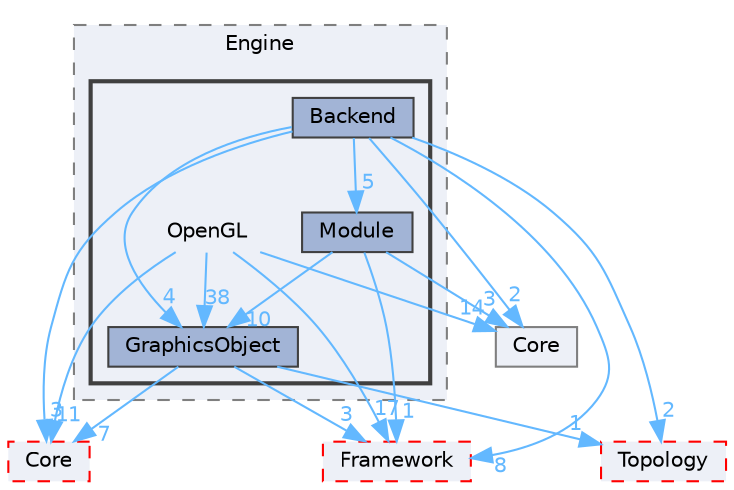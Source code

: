 digraph "D:/Peridyno/peridyno/src/Rendering/Engine/OpenGL"
{
 // LATEX_PDF_SIZE
  bgcolor="transparent";
  edge [fontname=Helvetica,fontsize=10,labelfontname=Helvetica,labelfontsize=10];
  node [fontname=Helvetica,fontsize=10,shape=box,height=0.2,width=0.4];
  compound=true
  subgraph clusterdir_3cd537332962ec87bbe379cea88b2350 {
    graph [ bgcolor="#edf0f7", pencolor="grey50", label="Engine", fontname=Helvetica,fontsize=10 style="filled,dashed", URL="dir_3cd537332962ec87bbe379cea88b2350.html",tooltip=""]
  subgraph clusterdir_4e8b94817c7ce76860b6d76142d4ce65 {
    graph [ bgcolor="#edf0f7", pencolor="grey25", label="", fontname=Helvetica,fontsize=10 style="filled,bold", URL="dir_4e8b94817c7ce76860b6d76142d4ce65.html",tooltip=""]
    dir_4e8b94817c7ce76860b6d76142d4ce65 [shape=plaintext, label="OpenGL"];
  dir_9b349ac776c3b571b21ae66c1e227ca2 [label="Backend", fillcolor="#a2b4d6", color="grey25", style="filled", URL="dir_9b349ac776c3b571b21ae66c1e227ca2.html",tooltip=""];
  dir_3846fc4ac3382a9568de01a32d2c864c [label="GraphicsObject", fillcolor="#a2b4d6", color="grey25", style="filled", URL="dir_3846fc4ac3382a9568de01a32d2c864c.html",tooltip=""];
  dir_f6326d44fcda266a5c0bd85411b77032 [label="Module", fillcolor="#a2b4d6", color="grey25", style="filled", URL="dir_f6326d44fcda266a5c0bd85411b77032.html",tooltip=""];
  }
  }
  dir_18ab09de471ddf4a6c726bf6f36eb1c9 [label="Core", fillcolor="#edf0f7", color="red", style="filled,dashed", URL="dir_18ab09de471ddf4a6c726bf6f36eb1c9.html",tooltip=""];
  dir_4ad8273fa338df4f81dae295f2b3a96c [label="Core", fillcolor="#edf0f7", color="grey50", style="filled", URL="dir_4ad8273fa338df4f81dae295f2b3a96c.html",tooltip=""];
  dir_72c161997c5186b0a4bbf39a44809cf4 [label="Framework", fillcolor="#edf0f7", color="red", style="filled,dashed", URL="dir_72c161997c5186b0a4bbf39a44809cf4.html",tooltip=""];
  dir_7ded34adb3e08c5a039f89f629ad7b33 [label="Topology", fillcolor="#edf0f7", color="red", style="filled,dashed", URL="dir_7ded34adb3e08c5a039f89f629ad7b33.html",tooltip=""];
  dir_4e8b94817c7ce76860b6d76142d4ce65->dir_18ab09de471ddf4a6c726bf6f36eb1c9 [headlabel="11", labeldistance=1.5 headhref="dir_000061_000014.html" href="dir_000061_000014.html" color="steelblue1" fontcolor="steelblue1"];
  dir_4e8b94817c7ce76860b6d76142d4ce65->dir_3846fc4ac3382a9568de01a32d2c864c [headlabel="38", labeldistance=1.5 headhref="dir_000061_000029.html" href="dir_000061_000029.html" color="steelblue1" fontcolor="steelblue1"];
  dir_4e8b94817c7ce76860b6d76142d4ce65->dir_4ad8273fa338df4f81dae295f2b3a96c [headlabel="14", labeldistance=1.5 headhref="dir_000061_000015.html" href="dir_000061_000015.html" color="steelblue1" fontcolor="steelblue1"];
  dir_4e8b94817c7ce76860b6d76142d4ce65->dir_72c161997c5186b0a4bbf39a44809cf4 [headlabel="17", labeldistance=1.5 headhref="dir_000061_000027.html" href="dir_000061_000027.html" color="steelblue1" fontcolor="steelblue1"];
  dir_9b349ac776c3b571b21ae66c1e227ca2->dir_72c161997c5186b0a4bbf39a44809cf4 [headlabel="8", labeldistance=1.5 headhref="dir_000007_000027.html" href="dir_000007_000027.html" color="steelblue1" fontcolor="steelblue1"];
  dir_9b349ac776c3b571b21ae66c1e227ca2->dir_7ded34adb3e08c5a039f89f629ad7b33 [headlabel="2", labeldistance=1.5 headhref="dir_000007_000081.html" href="dir_000007_000081.html" color="steelblue1" fontcolor="steelblue1"];
  dir_9b349ac776c3b571b21ae66c1e227ca2->dir_f6326d44fcda266a5c0bd85411b77032 [headlabel="5", labeldistance=1.5 headhref="dir_000007_000054.html" href="dir_000007_000054.html" color="steelblue1" fontcolor="steelblue1"];
  dir_9b349ac776c3b571b21ae66c1e227ca2->dir_4ad8273fa338df4f81dae295f2b3a96c [headlabel="2", labeldistance=1.5 headhref="dir_000007_000015.html" href="dir_000007_000015.html" color="steelblue1" fontcolor="steelblue1"];
  dir_9b349ac776c3b571b21ae66c1e227ca2->dir_3846fc4ac3382a9568de01a32d2c864c [headlabel="4", labeldistance=1.5 headhref="dir_000007_000029.html" href="dir_000007_000029.html" color="steelblue1" fontcolor="steelblue1"];
  dir_9b349ac776c3b571b21ae66c1e227ca2->dir_18ab09de471ddf4a6c726bf6f36eb1c9 [headlabel="3", labeldistance=1.5 headhref="dir_000007_000014.html" href="dir_000007_000014.html" color="steelblue1" fontcolor="steelblue1"];
  dir_3846fc4ac3382a9568de01a32d2c864c->dir_18ab09de471ddf4a6c726bf6f36eb1c9 [headlabel="7", labeldistance=1.5 headhref="dir_000029_000014.html" href="dir_000029_000014.html" color="steelblue1" fontcolor="steelblue1"];
  dir_3846fc4ac3382a9568de01a32d2c864c->dir_72c161997c5186b0a4bbf39a44809cf4 [headlabel="3", labeldistance=1.5 headhref="dir_000029_000027.html" href="dir_000029_000027.html" color="steelblue1" fontcolor="steelblue1"];
  dir_3846fc4ac3382a9568de01a32d2c864c->dir_7ded34adb3e08c5a039f89f629ad7b33 [headlabel="1", labeldistance=1.5 headhref="dir_000029_000081.html" href="dir_000029_000081.html" color="steelblue1" fontcolor="steelblue1"];
  dir_f6326d44fcda266a5c0bd85411b77032->dir_3846fc4ac3382a9568de01a32d2c864c [headlabel="10", labeldistance=1.5 headhref="dir_000054_000029.html" href="dir_000054_000029.html" color="steelblue1" fontcolor="steelblue1"];
  dir_f6326d44fcda266a5c0bd85411b77032->dir_4ad8273fa338df4f81dae295f2b3a96c [headlabel="3", labeldistance=1.5 headhref="dir_000054_000015.html" href="dir_000054_000015.html" color="steelblue1" fontcolor="steelblue1"];
  dir_f6326d44fcda266a5c0bd85411b77032->dir_72c161997c5186b0a4bbf39a44809cf4 [headlabel="1", labeldistance=1.5 headhref="dir_000054_000027.html" href="dir_000054_000027.html" color="steelblue1" fontcolor="steelblue1"];
}
